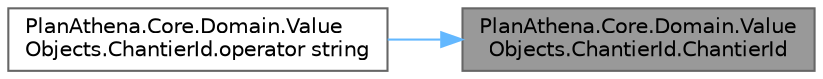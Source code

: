 digraph "PlanAthena.Core.Domain.ValueObjects.ChantierId.ChantierId"
{
 // LATEX_PDF_SIZE
  bgcolor="transparent";
  edge [fontname=Helvetica,fontsize=10,labelfontname=Helvetica,labelfontsize=10];
  node [fontname=Helvetica,fontsize=10,shape=box,height=0.2,width=0.4];
  rankdir="RL";
  Node1 [id="Node000001",label="PlanAthena.Core.Domain.Value\lObjects.ChantierId.ChantierId",height=0.2,width=0.4,color="gray40", fillcolor="grey60", style="filled", fontcolor="black",tooltip=" "];
  Node1 -> Node2 [id="edge1_Node000001_Node000002",dir="back",color="steelblue1",style="solid",tooltip=" "];
  Node2 [id="Node000002",label="PlanAthena.Core.Domain.Value\lObjects.ChantierId.operator string",height=0.2,width=0.4,color="grey40", fillcolor="white", style="filled",URL="$struct_plan_athena_1_1_core_1_1_domain_1_1_value_objects_1_1_chantier_id.html#acaeb2c87315decfd9bb34b13f0158a64",tooltip=" "];
}
